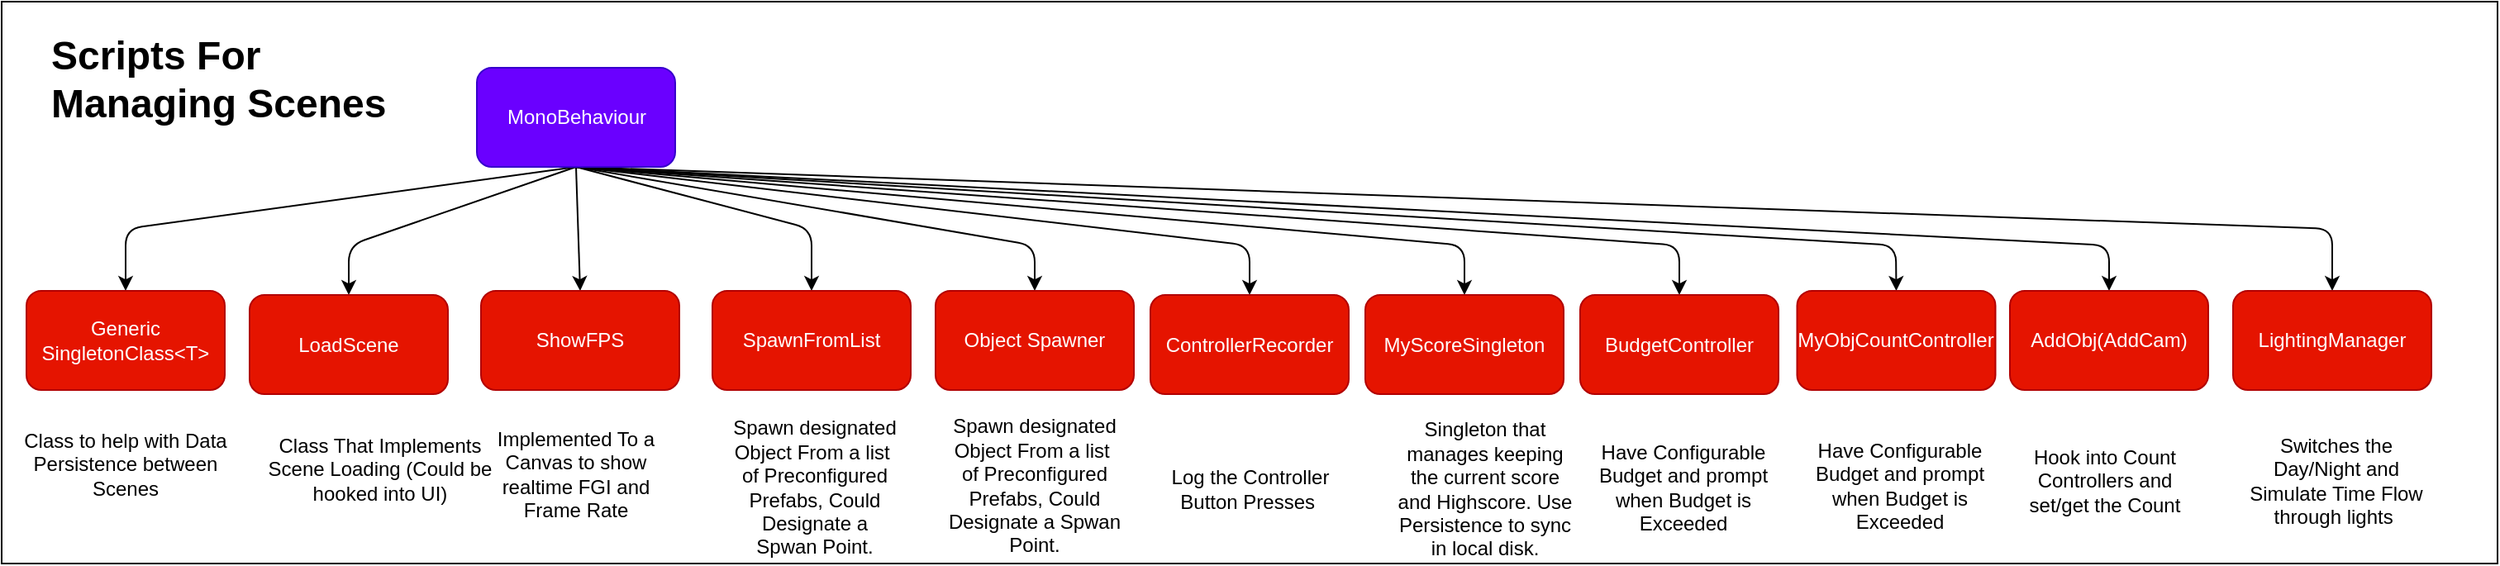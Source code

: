 <mxfile>
    <diagram id="B9QbOq83ExlrpzbBQ1tk" name="Page-1">
        <mxGraphModel dx="3036" dy="1198" grid="1" gridSize="10" guides="1" tooltips="1" connect="1" arrows="1" fold="1" page="1" pageScale="1" pageWidth="2500" pageHeight="2000" math="0" shadow="0">
            <root>
                <mxCell id="0"/>
                <mxCell id="1" parent="0"/>
                <mxCell id="387" value="" style="rounded=0;whiteSpace=wrap;html=1;glass=0;fillStyle=solid;strokeColor=default;fillColor=default;gradientColor=none;gradientDirection=north;" vertex="1" parent="1">
                    <mxGeometry x="240" y="1220" width="1510" height="340" as="geometry"/>
                </mxCell>
                <mxCell id="388" value="&lt;h1&gt;Scripts For Managing Scenes&lt;/h1&gt;" style="text;html=1;strokeColor=none;fillColor=none;spacing=5;spacingTop=-20;whiteSpace=wrap;overflow=hidden;rounded=0;glass=0;fillStyle=solid;" vertex="1" parent="1">
                    <mxGeometry x="265" y="1232.51" width="250" height="70" as="geometry"/>
                </mxCell>
                <mxCell id="389" style="edgeStyle=none;html=1;exitX=0.5;exitY=1;exitDx=0;exitDy=0;entryX=0.5;entryY=0;entryDx=0;entryDy=0;" edge="1" parent="1" source="400" target="401">
                    <mxGeometry relative="1" as="geometry">
                        <Array as="points">
                            <mxPoint x="315" y="1357.51"/>
                        </Array>
                    </mxGeometry>
                </mxCell>
                <mxCell id="390" style="edgeStyle=none;html=1;exitX=0.5;exitY=1;exitDx=0;exitDy=0;entryX=0.5;entryY=0;entryDx=0;entryDy=0;" edge="1" parent="1" source="400" target="403">
                    <mxGeometry relative="1" as="geometry">
                        <Array as="points">
                            <mxPoint x="450" y="1367.51"/>
                        </Array>
                    </mxGeometry>
                </mxCell>
                <mxCell id="391" style="edgeStyle=none;html=1;exitX=0.5;exitY=1;exitDx=0;exitDy=0;entryX=0.5;entryY=0;entryDx=0;entryDy=0;" edge="1" parent="1" source="400" target="405">
                    <mxGeometry relative="1" as="geometry"/>
                </mxCell>
                <mxCell id="392" style="edgeStyle=none;html=1;exitX=0.5;exitY=1;exitDx=0;exitDy=0;entryX=0.5;entryY=0;entryDx=0;entryDy=0;" edge="1" parent="1" source="400" target="407">
                    <mxGeometry relative="1" as="geometry">
                        <Array as="points">
                            <mxPoint x="730" y="1357.51"/>
                        </Array>
                    </mxGeometry>
                </mxCell>
                <mxCell id="393" style="edgeStyle=none;html=1;exitX=0.5;exitY=1;exitDx=0;exitDy=0;entryX=0.5;entryY=0;entryDx=0;entryDy=0;" edge="1" parent="1" source="400" target="409">
                    <mxGeometry relative="1" as="geometry">
                        <Array as="points">
                            <mxPoint x="865" y="1367.51"/>
                        </Array>
                    </mxGeometry>
                </mxCell>
                <mxCell id="394" style="edgeStyle=none;html=1;exitX=0.5;exitY=1;exitDx=0;exitDy=0;entryX=0.5;entryY=0;entryDx=0;entryDy=0;" edge="1" parent="1" source="400" target="411">
                    <mxGeometry relative="1" as="geometry">
                        <Array as="points">
                            <mxPoint x="995" y="1367.51"/>
                        </Array>
                    </mxGeometry>
                </mxCell>
                <mxCell id="395" style="edgeStyle=none;html=1;exitX=0.5;exitY=1;exitDx=0;exitDy=0;entryX=0.5;entryY=0;entryDx=0;entryDy=0;" edge="1" parent="1" source="400" target="415">
                    <mxGeometry relative="1" as="geometry">
                        <Array as="points">
                            <mxPoint x="1125" y="1367.51"/>
                        </Array>
                    </mxGeometry>
                </mxCell>
                <mxCell id="396" style="edgeStyle=none;html=1;exitX=0.5;exitY=1;exitDx=0;exitDy=0;entryX=0.5;entryY=0;entryDx=0;entryDy=0;" edge="1" parent="1" source="400" target="413">
                    <mxGeometry relative="1" as="geometry">
                        <Array as="points">
                            <mxPoint x="1255" y="1367.51"/>
                        </Array>
                    </mxGeometry>
                </mxCell>
                <mxCell id="397" style="edgeStyle=none;html=1;exitX=0.5;exitY=1;exitDx=0;exitDy=0;entryX=0.5;entryY=0;entryDx=0;entryDy=0;" edge="1" parent="1" source="400" target="417">
                    <mxGeometry relative="1" as="geometry">
                        <Array as="points">
                            <mxPoint x="1386" y="1367.51"/>
                        </Array>
                    </mxGeometry>
                </mxCell>
                <mxCell id="398" style="edgeStyle=none;html=1;exitX=0.5;exitY=1;exitDx=0;exitDy=0;entryX=0.5;entryY=0;entryDx=0;entryDy=0;" edge="1" parent="1" source="400" target="419">
                    <mxGeometry relative="1" as="geometry">
                        <Array as="points">
                            <mxPoint x="1515" y="1367.51"/>
                        </Array>
                    </mxGeometry>
                </mxCell>
                <mxCell id="399" style="edgeStyle=none;html=1;exitX=0.5;exitY=1;exitDx=0;exitDy=0;entryX=0.5;entryY=0;entryDx=0;entryDy=0;" edge="1" parent="1" source="400" target="421">
                    <mxGeometry relative="1" as="geometry">
                        <Array as="points">
                            <mxPoint x="1650" y="1357.51"/>
                        </Array>
                    </mxGeometry>
                </mxCell>
                <mxCell id="400" value="MonoBehaviour" style="rounded=1;whiteSpace=wrap;html=1;fillColor=#6a00ff;fontColor=#ffffff;strokeColor=#3700CC;" vertex="1" parent="1">
                    <mxGeometry x="527.5" y="1260.01" width="120" height="60" as="geometry"/>
                </mxCell>
                <mxCell id="401" value="Generic&lt;br&gt;SingletonClass&amp;lt;T&amp;gt;" style="rounded=1;whiteSpace=wrap;html=1;glass=0;fillStyle=solid;strokeColor=#B20000;fillColor=#e51400;gradientDirection=north;fontColor=#ffffff;" vertex="1" parent="1">
                    <mxGeometry x="255" y="1395.01" width="120" height="60" as="geometry"/>
                </mxCell>
                <mxCell id="402" value="Class to help with Data Persistence between Scenes" style="text;html=1;strokeColor=none;fillColor=none;align=center;verticalAlign=middle;whiteSpace=wrap;rounded=0;" vertex="1" parent="1">
                    <mxGeometry x="248" y="1465.01" width="134" height="70" as="geometry"/>
                </mxCell>
                <mxCell id="403" value="LoadScene" style="rounded=1;whiteSpace=wrap;html=1;glass=0;fillStyle=solid;strokeColor=#B20000;fillColor=#e51400;gradientDirection=north;fontColor=#ffffff;" vertex="1" parent="1">
                    <mxGeometry x="390" y="1397.51" width="120" height="60" as="geometry"/>
                </mxCell>
                <mxCell id="404" value="Class That Implements Scene Loading (Could be hooked into UI)" style="text;html=1;strokeColor=none;fillColor=none;align=center;verticalAlign=middle;whiteSpace=wrap;rounded=0;" vertex="1" parent="1">
                    <mxGeometry x="389" y="1467.51" width="160" height="70" as="geometry"/>
                </mxCell>
                <mxCell id="405" value="ShowFPS" style="rounded=1;whiteSpace=wrap;html=1;glass=0;fillStyle=solid;strokeColor=#B20000;fillColor=#e51400;gradientDirection=north;fontColor=#ffffff;" vertex="1" parent="1">
                    <mxGeometry x="530" y="1395.01" width="120" height="60" as="geometry"/>
                </mxCell>
                <mxCell id="406" value="Implemented To a Canvas to show realtime FGI and Frame Rate" style="text;html=1;strokeColor=none;fillColor=none;align=center;verticalAlign=middle;whiteSpace=wrap;rounded=0;" vertex="1" parent="1">
                    <mxGeometry x="530" y="1477.51" width="115" height="57.5" as="geometry"/>
                </mxCell>
                <mxCell id="407" value="SpawnFromList" style="rounded=1;whiteSpace=wrap;html=1;glass=0;fillStyle=solid;strokeColor=#B20000;fillColor=#e51400;gradientDirection=north;fontColor=#ffffff;" vertex="1" parent="1">
                    <mxGeometry x="670" y="1395.01" width="120" height="60" as="geometry"/>
                </mxCell>
                <mxCell id="408" value="Spawn designated Object From a list&amp;nbsp; of Preconfigured Prefabs, Could Designate a Spwan Point." style="text;html=1;strokeColor=none;fillColor=none;align=center;verticalAlign=middle;whiteSpace=wrap;rounded=0;" vertex="1" parent="1">
                    <mxGeometry x="679" y="1490.01" width="106" height="47.5" as="geometry"/>
                </mxCell>
                <mxCell id="409" value="Object Spawner" style="rounded=1;whiteSpace=wrap;html=1;glass=0;fillStyle=solid;strokeColor=#B20000;fillColor=#e51400;gradientDirection=north;fontColor=#ffffff;" vertex="1" parent="1">
                    <mxGeometry x="805" y="1395.01" width="120" height="60" as="geometry"/>
                </mxCell>
                <mxCell id="410" value="Spawn designated Object From a list&amp;nbsp; of Preconfigured Prefabs, Could Designate a Spwan Point." style="text;html=1;strokeColor=none;fillColor=none;align=center;verticalAlign=middle;whiteSpace=wrap;rounded=0;" vertex="1" parent="1">
                    <mxGeometry x="810" y="1485.63" width="110" height="53.75" as="geometry"/>
                </mxCell>
                <mxCell id="411" value="ControllerRecorder" style="rounded=1;whiteSpace=wrap;html=1;glass=0;fillStyle=solid;strokeColor=#B20000;fillColor=#e51400;gradientDirection=north;fontColor=#ffffff;" vertex="1" parent="1">
                    <mxGeometry x="935" y="1397.51" width="120" height="60" as="geometry"/>
                </mxCell>
                <mxCell id="412" value="Log the Controller Button Presses&amp;nbsp;" style="text;html=1;strokeColor=none;fillColor=none;align=center;verticalAlign=middle;whiteSpace=wrap;rounded=0;" vertex="1" parent="1">
                    <mxGeometry x="937.5" y="1470" width="115" height="90" as="geometry"/>
                </mxCell>
                <mxCell id="413" value="BudgetController" style="rounded=1;whiteSpace=wrap;html=1;glass=0;fillStyle=solid;strokeColor=#B20000;fillColor=#e51400;gradientDirection=north;fontColor=#ffffff;" vertex="1" parent="1">
                    <mxGeometry x="1195" y="1397.51" width="120" height="60" as="geometry"/>
                </mxCell>
                <mxCell id="414" value="Have Configurable Budget and prompt when Budget is Exceeded" style="text;html=1;strokeColor=none;fillColor=none;align=center;verticalAlign=middle;whiteSpace=wrap;rounded=0;" vertex="1" parent="1">
                    <mxGeometry x="1200" y="1468.76" width="115" height="90" as="geometry"/>
                </mxCell>
                <mxCell id="415" value="MyScoreSingleton" style="rounded=1;whiteSpace=wrap;html=1;glass=0;fillStyle=solid;strokeColor=#B20000;fillColor=#e51400;gradientDirection=north;fontColor=#ffffff;" vertex="1" parent="1">
                    <mxGeometry x="1065" y="1397.51" width="120" height="60" as="geometry"/>
                </mxCell>
                <mxCell id="416" value="Singleton that manages keeping the current score and Highscore. Use Persistence to sync in local disk." style="text;html=1;strokeColor=none;fillColor=none;align=center;verticalAlign=middle;whiteSpace=wrap;rounded=0;" vertex="1" parent="1">
                    <mxGeometry x="1080" y="1470.01" width="115" height="90" as="geometry"/>
                </mxCell>
                <mxCell id="417" value="MyObjCountController" style="rounded=1;whiteSpace=wrap;html=1;glass=0;fillStyle=solid;strokeColor=#B20000;fillColor=#e51400;gradientDirection=north;fontColor=#ffffff;" vertex="1" parent="1">
                    <mxGeometry x="1326.25" y="1395.01" width="120" height="60" as="geometry"/>
                </mxCell>
                <mxCell id="418" value="Have Configurable Budget and prompt when Budget is Exceeded" style="text;html=1;strokeColor=none;fillColor=none;align=center;verticalAlign=middle;whiteSpace=wrap;rounded=0;" vertex="1" parent="1">
                    <mxGeometry x="1331.25" y="1467.51" width="115" height="90" as="geometry"/>
                </mxCell>
                <mxCell id="419" value="AddObj(AddCam)" style="rounded=1;whiteSpace=wrap;html=1;glass=0;fillStyle=solid;strokeColor=#B20000;fillColor=#e51400;gradientDirection=north;fontColor=#ffffff;" vertex="1" parent="1">
                    <mxGeometry x="1455" y="1395.01" width="120" height="60" as="geometry"/>
                </mxCell>
                <mxCell id="420" value="Hook into Count Controllers and set/get the Count" style="text;html=1;strokeColor=none;fillColor=none;align=center;verticalAlign=middle;whiteSpace=wrap;rounded=0;" vertex="1" parent="1">
                    <mxGeometry x="1455" y="1465.01" width="115" height="90" as="geometry"/>
                </mxCell>
                <mxCell id="421" value="LightingManager" style="rounded=1;whiteSpace=wrap;html=1;glass=0;fillStyle=solid;strokeColor=#B20000;fillColor=#e51400;gradientDirection=north;fontColor=#ffffff;" vertex="1" parent="1">
                    <mxGeometry x="1590" y="1395.01" width="120" height="60" as="geometry"/>
                </mxCell>
                <mxCell id="422" value="Switches the Day/Night and Simulate Time Flow through lights&amp;nbsp;" style="text;html=1;strokeColor=none;fillColor=none;align=center;verticalAlign=middle;whiteSpace=wrap;rounded=0;" vertex="1" parent="1">
                    <mxGeometry x="1595" y="1465.01" width="115" height="90" as="geometry"/>
                </mxCell>
            </root>
        </mxGraphModel>
    </diagram>
</mxfile>